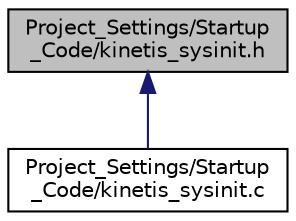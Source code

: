digraph "Project_Settings/Startup_Code/kinetis_sysinit.h"
{
  edge [fontname="Helvetica",fontsize="10",labelfontname="Helvetica",labelfontsize="10"];
  node [fontname="Helvetica",fontsize="10",shape=record];
  Node1 [label="Project_Settings/Startup\l_Code/kinetis_sysinit.h",height=0.2,width=0.4,color="black", fillcolor="grey75", style="filled", fontcolor="black"];
  Node1 -> Node2 [dir="back",color="midnightblue",fontsize="10",style="solid",fontname="Helvetica"];
  Node2 [label="Project_Settings/Startup\l_Code/kinetis_sysinit.c",height=0.2,width=0.4,color="black", fillcolor="white", style="filled",URL="$kinetis__sysinit_8c.html"];
}
